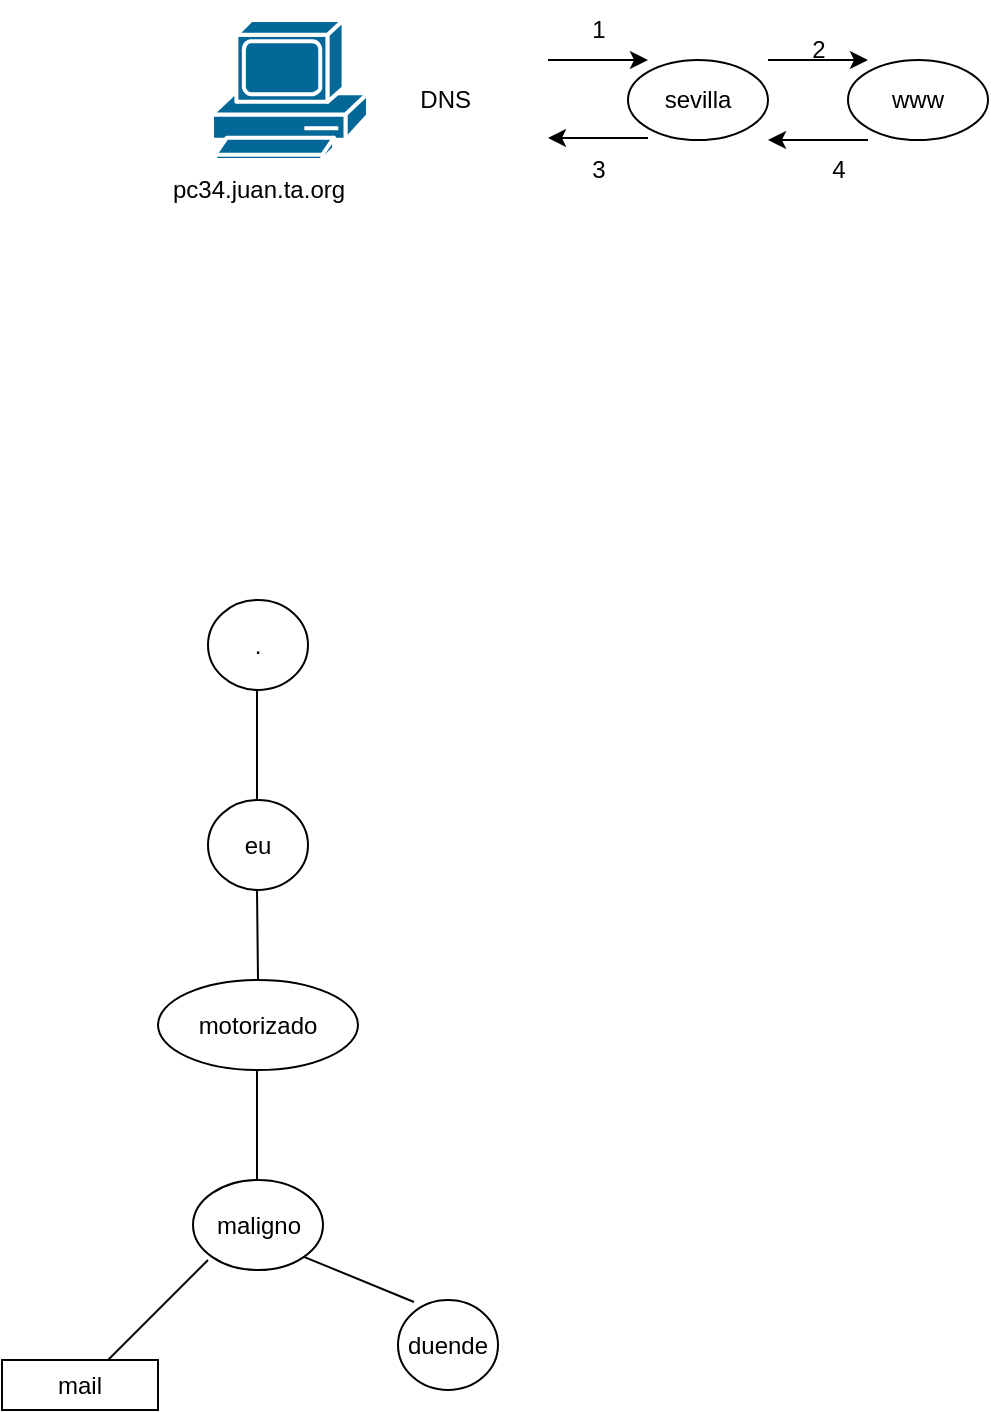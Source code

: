 <mxfile version="24.0.2" type="device">
  <diagram name="Página-1" id="uWIIk0V6ojROc7ztTyy0">
    <mxGraphModel dx="1434" dy="746" grid="1" gridSize="10" guides="1" tooltips="1" connect="1" arrows="1" fold="1" page="1" pageScale="1" pageWidth="827" pageHeight="1169" math="0" shadow="0">
      <root>
        <mxCell id="0" />
        <mxCell id="1" parent="0" />
        <mxCell id="hX7vG7o3N55Y6YIow-t2-1" value="" style="shape=mxgraph.cisco.computers_and_peripherals.pc;html=1;pointerEvents=1;dashed=0;fillColor=#036897;strokeColor=#ffffff;strokeWidth=2;verticalLabelPosition=bottom;verticalAlign=top;align=center;outlineConnect=0;" vertex="1" parent="1">
          <mxGeometry x="342" y="230" width="78" height="70" as="geometry" />
        </mxCell>
        <mxCell id="hX7vG7o3N55Y6YIow-t2-2" value="pc34.juan.ta.org" style="text;html=1;align=center;verticalAlign=middle;resizable=0;points=[];autosize=1;strokeColor=none;fillColor=none;" vertex="1" parent="1">
          <mxGeometry x="310" y="300" width="110" height="30" as="geometry" />
        </mxCell>
        <mxCell id="hX7vG7o3N55Y6YIow-t2-7" value="sevilla" style="ellipse;whiteSpace=wrap;html=1;" vertex="1" parent="1">
          <mxGeometry x="550" y="250" width="70" height="40" as="geometry" />
        </mxCell>
        <mxCell id="hX7vG7o3N55Y6YIow-t2-9" value="www" style="ellipse;whiteSpace=wrap;html=1;" vertex="1" parent="1">
          <mxGeometry x="660" y="250" width="70" height="40" as="geometry" />
        </mxCell>
        <mxCell id="hX7vG7o3N55Y6YIow-t2-29" value="1" style="text;html=1;align=center;verticalAlign=middle;resizable=0;points=[];autosize=1;strokeColor=none;fillColor=none;" vertex="1" parent="1">
          <mxGeometry x="520" y="220" width="30" height="30" as="geometry" />
        </mxCell>
        <mxCell id="hX7vG7o3N55Y6YIow-t2-30" value="2" style="text;html=1;align=center;verticalAlign=middle;resizable=0;points=[];autosize=1;strokeColor=none;fillColor=none;" vertex="1" parent="1">
          <mxGeometry x="630" y="230" width="30" height="30" as="geometry" />
        </mxCell>
        <mxCell id="hX7vG7o3N55Y6YIow-t2-31" value="4" style="text;html=1;align=center;verticalAlign=middle;resizable=0;points=[];autosize=1;strokeColor=none;fillColor=none;" vertex="1" parent="1">
          <mxGeometry x="640" y="290" width="30" height="30" as="geometry" />
        </mxCell>
        <mxCell id="hX7vG7o3N55Y6YIow-t2-37" value="3" style="text;html=1;align=center;verticalAlign=middle;resizable=0;points=[];autosize=1;strokeColor=none;fillColor=none;" vertex="1" parent="1">
          <mxGeometry x="520" y="290" width="30" height="30" as="geometry" />
        </mxCell>
        <mxCell id="hX7vG7o3N55Y6YIow-t2-40" value="DNS&amp;nbsp;" style="text;html=1;align=center;verticalAlign=middle;resizable=0;points=[];autosize=1;strokeColor=none;fillColor=none;" vertex="1" parent="1">
          <mxGeometry x="435" y="255" width="50" height="30" as="geometry" />
        </mxCell>
        <mxCell id="hX7vG7o3N55Y6YIow-t2-46" value="" style="endArrow=classic;html=1;rounded=0;entryX=0.143;entryY=0;entryDx=0;entryDy=0;entryPerimeter=0;" edge="1" parent="1">
          <mxGeometry width="50" height="50" relative="1" as="geometry">
            <mxPoint x="510" y="250" as="sourcePoint" />
            <mxPoint x="560" y="250" as="targetPoint" />
          </mxGeometry>
        </mxCell>
        <mxCell id="hX7vG7o3N55Y6YIow-t2-47" value="" style="endArrow=classic;html=1;rounded=0;entryX=0.143;entryY=0;entryDx=0;entryDy=0;entryPerimeter=0;" edge="1" parent="1">
          <mxGeometry width="50" height="50" relative="1" as="geometry">
            <mxPoint x="620" y="250" as="sourcePoint" />
            <mxPoint x="670" y="250" as="targetPoint" />
          </mxGeometry>
        </mxCell>
        <mxCell id="hX7vG7o3N55Y6YIow-t2-48" value="" style="endArrow=classic;html=1;rounded=0;" edge="1" parent="1">
          <mxGeometry width="50" height="50" relative="1" as="geometry">
            <mxPoint x="670" y="290" as="sourcePoint" />
            <mxPoint x="620" y="290" as="targetPoint" />
          </mxGeometry>
        </mxCell>
        <mxCell id="hX7vG7o3N55Y6YIow-t2-49" value="" style="endArrow=classic;html=1;rounded=0;" edge="1" parent="1">
          <mxGeometry width="50" height="50" relative="1" as="geometry">
            <mxPoint x="560" y="289" as="sourcePoint" />
            <mxPoint x="510" y="289" as="targetPoint" />
          </mxGeometry>
        </mxCell>
        <mxCell id="hX7vG7o3N55Y6YIow-t2-55" value="." style="ellipse;whiteSpace=wrap;html=1;" vertex="1" parent="1">
          <mxGeometry x="340" y="520" width="50" height="45" as="geometry" />
        </mxCell>
        <mxCell id="hX7vG7o3N55Y6YIow-t2-57" value="" style="endArrow=none;html=1;rounded=0;" edge="1" parent="1">
          <mxGeometry width="50" height="50" relative="1" as="geometry">
            <mxPoint x="364.5" y="620" as="sourcePoint" />
            <mxPoint x="364.5" y="565" as="targetPoint" />
          </mxGeometry>
        </mxCell>
        <mxCell id="hX7vG7o3N55Y6YIow-t2-58" value="eu" style="ellipse;whiteSpace=wrap;html=1;" vertex="1" parent="1">
          <mxGeometry x="340" y="620" width="50" height="45" as="geometry" />
        </mxCell>
        <mxCell id="hX7vG7o3N55Y6YIow-t2-59" value="motorizado" style="ellipse;whiteSpace=wrap;html=1;" vertex="1" parent="1">
          <mxGeometry x="315" y="710" width="100" height="45" as="geometry" />
        </mxCell>
        <mxCell id="hX7vG7o3N55Y6YIow-t2-60" value="" style="endArrow=none;html=1;rounded=0;" edge="1" parent="1">
          <mxGeometry width="50" height="50" relative="1" as="geometry">
            <mxPoint x="364.5" y="810" as="sourcePoint" />
            <mxPoint x="364.5" y="755" as="targetPoint" />
          </mxGeometry>
        </mxCell>
        <mxCell id="hX7vG7o3N55Y6YIow-t2-61" value="maligno" style="ellipse;whiteSpace=wrap;html=1;" vertex="1" parent="1">
          <mxGeometry x="332.5" y="810" width="65" height="45" as="geometry" />
        </mxCell>
        <mxCell id="hX7vG7o3N55Y6YIow-t2-62" value="" style="endArrow=none;html=1;rounded=0;exitX=0.16;exitY=0.022;exitDx=0;exitDy=0;exitPerimeter=0;entryX=1;entryY=1;entryDx=0;entryDy=0;" edge="1" parent="1" source="hX7vG7o3N55Y6YIow-t2-65" target="hX7vG7o3N55Y6YIow-t2-61">
          <mxGeometry width="50" height="50" relative="1" as="geometry">
            <mxPoint x="419" y="895" as="sourcePoint" />
            <mxPoint x="400" y="850" as="targetPoint" />
          </mxGeometry>
        </mxCell>
        <mxCell id="hX7vG7o3N55Y6YIow-t2-64" value="" style="endArrow=none;html=1;rounded=0;exitX=0.5;exitY=0;exitDx=0;exitDy=0;" edge="1" parent="1" source="hX7vG7o3N55Y6YIow-t2-59">
          <mxGeometry width="50" height="50" relative="1" as="geometry">
            <mxPoint x="364.5" y="695" as="sourcePoint" />
            <mxPoint x="364.5" y="665" as="targetPoint" />
          </mxGeometry>
        </mxCell>
        <mxCell id="hX7vG7o3N55Y6YIow-t2-65" value="duende" style="ellipse;whiteSpace=wrap;html=1;" vertex="1" parent="1">
          <mxGeometry x="435" y="870" width="50" height="45" as="geometry" />
        </mxCell>
        <mxCell id="hX7vG7o3N55Y6YIow-t2-72" value="" style="endArrow=none;html=1;rounded=0;" edge="1" parent="1">
          <mxGeometry width="50" height="50" relative="1" as="geometry">
            <mxPoint x="290" y="900" as="sourcePoint" />
            <mxPoint x="340" y="850" as="targetPoint" />
          </mxGeometry>
        </mxCell>
        <mxCell id="hX7vG7o3N55Y6YIow-t2-73" value="mail" style="rounded=0;whiteSpace=wrap;html=1;" vertex="1" parent="1">
          <mxGeometry x="237" y="900" width="78" height="25" as="geometry" />
        </mxCell>
      </root>
    </mxGraphModel>
  </diagram>
</mxfile>
